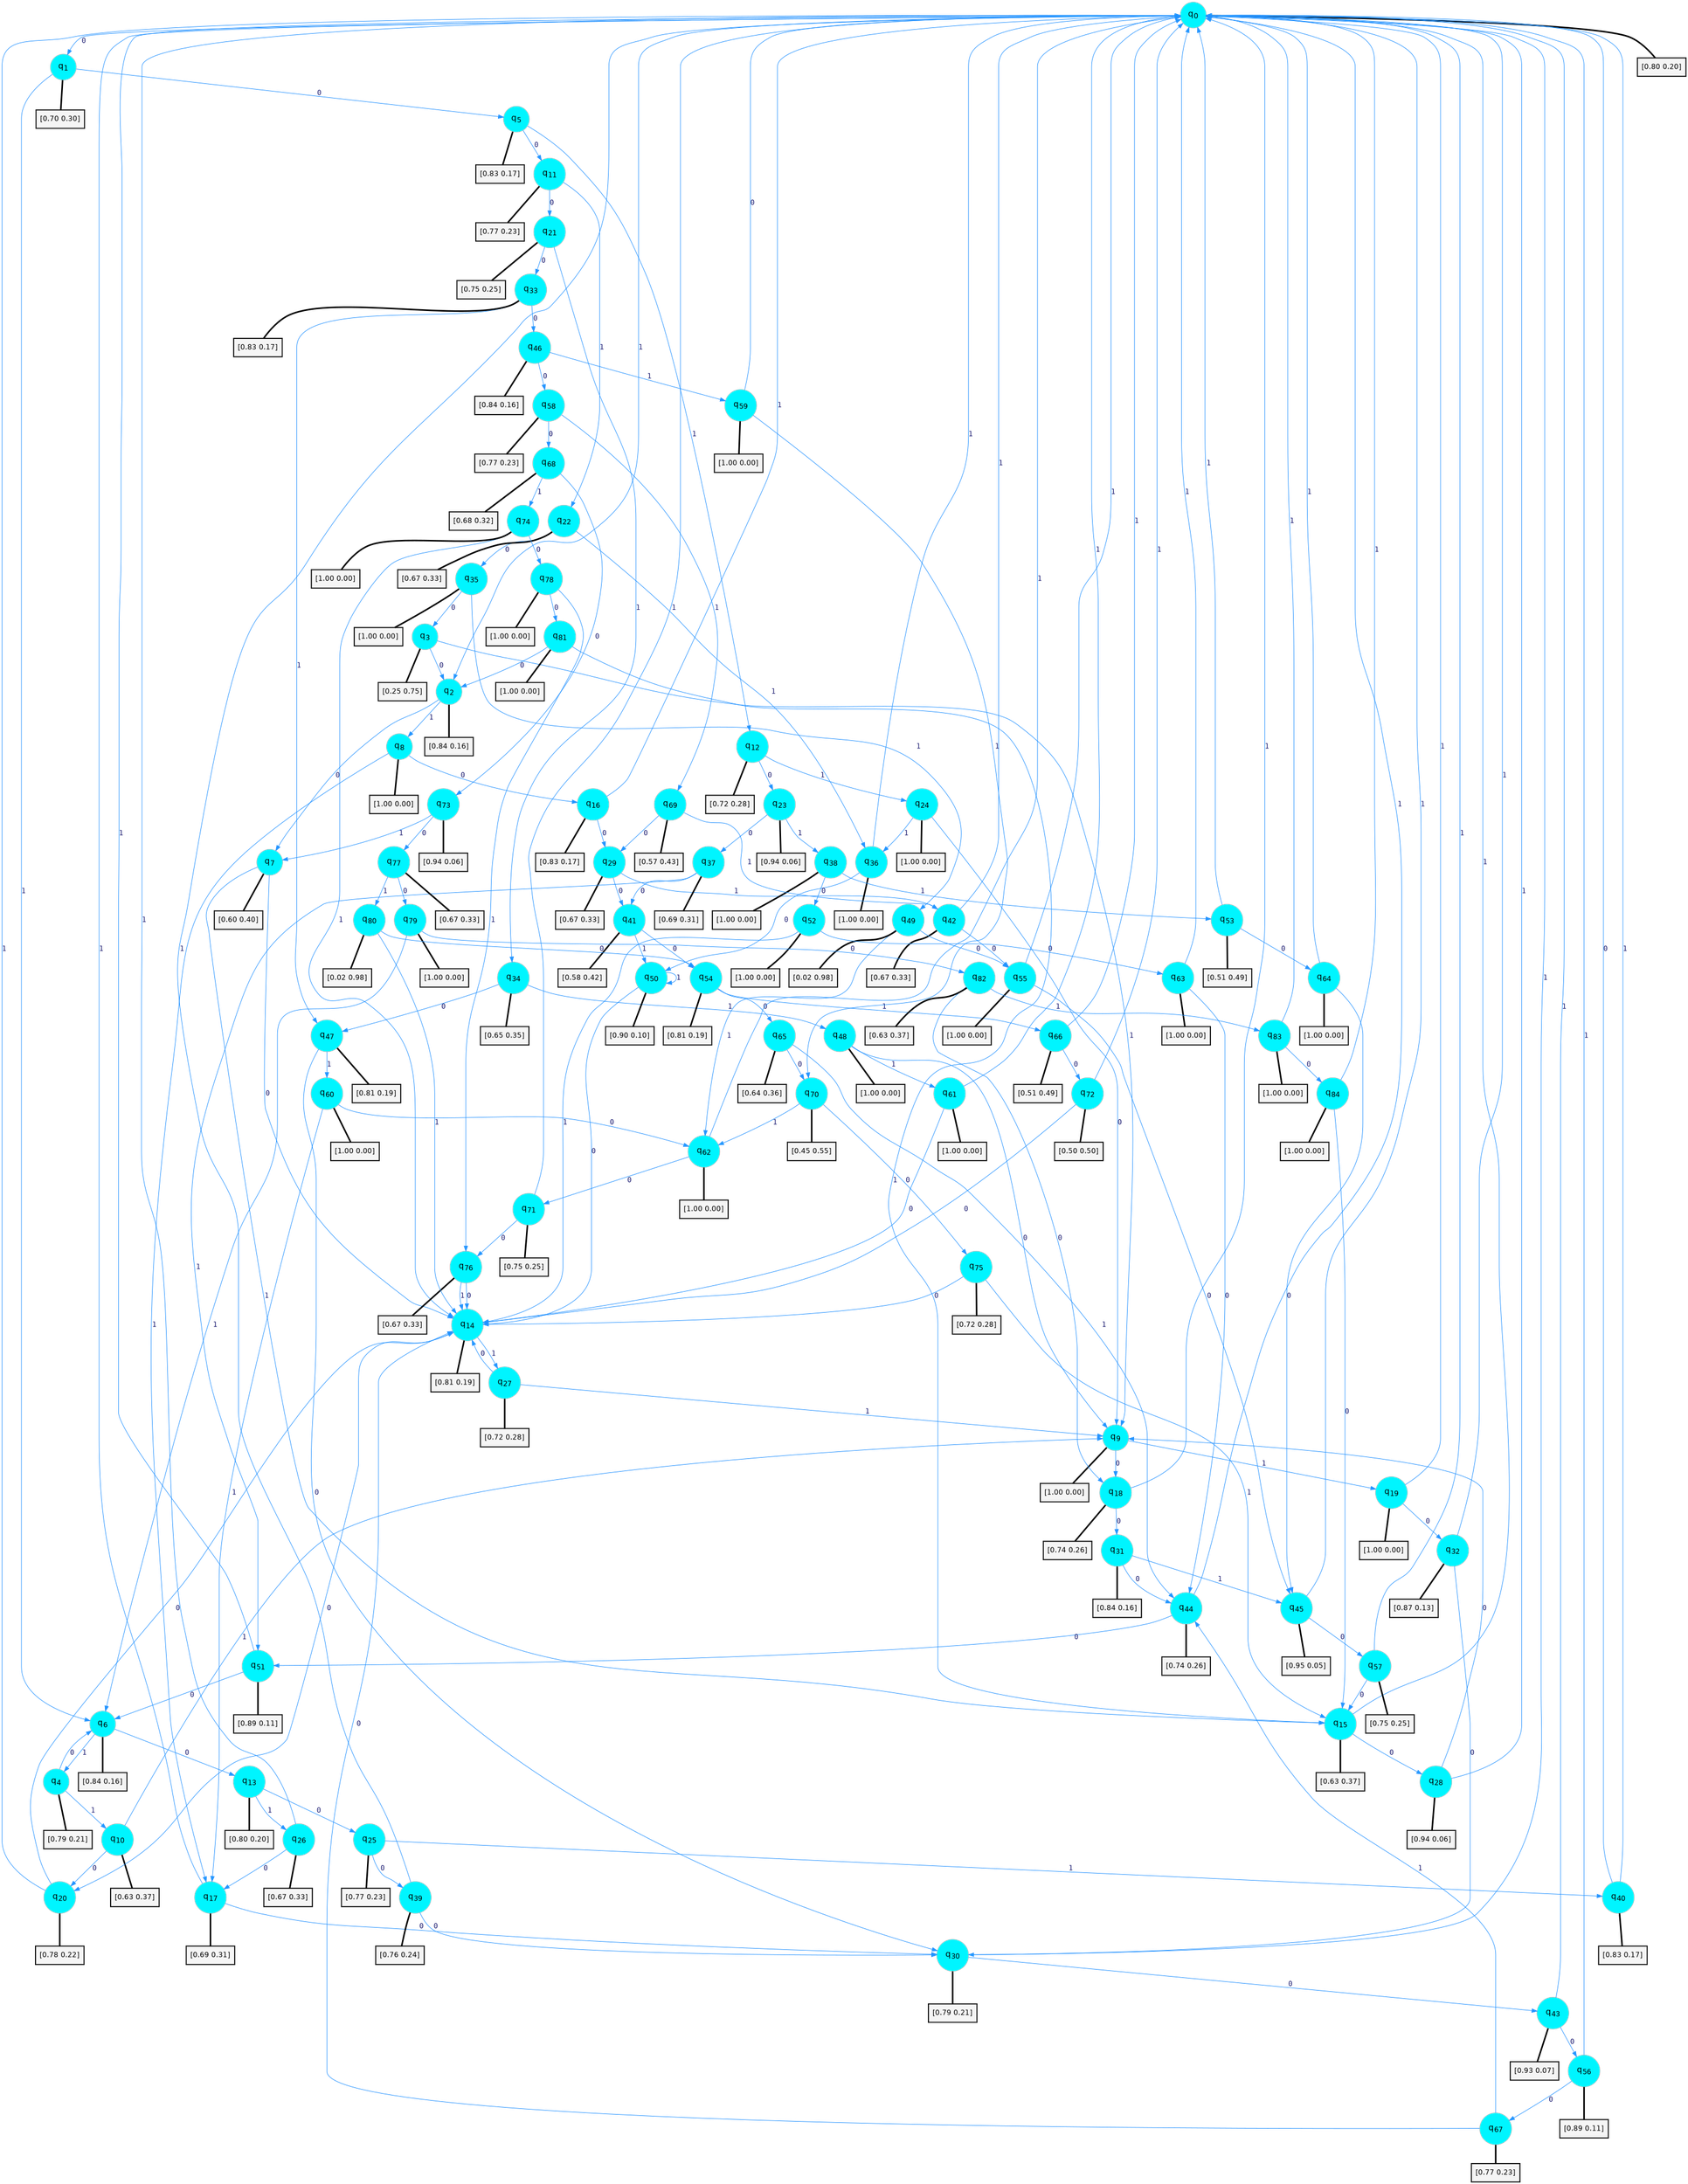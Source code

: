 digraph G {
graph [
bgcolor=transparent, dpi=300, rankdir=TD, size="40,25"];
node [
color=gray, fillcolor=turquoise1, fontcolor=black, fontname=Helvetica, fontsize=16, fontweight=bold, shape=circle, style=filled];
edge [
arrowsize=1, color=dodgerblue1, fontcolor=midnightblue, fontname=courier, fontweight=bold, penwidth=1, style=solid, weight=20];
0[label=<q<SUB>0</SUB>>];
1[label=<q<SUB>1</SUB>>];
2[label=<q<SUB>2</SUB>>];
3[label=<q<SUB>3</SUB>>];
4[label=<q<SUB>4</SUB>>];
5[label=<q<SUB>5</SUB>>];
6[label=<q<SUB>6</SUB>>];
7[label=<q<SUB>7</SUB>>];
8[label=<q<SUB>8</SUB>>];
9[label=<q<SUB>9</SUB>>];
10[label=<q<SUB>10</SUB>>];
11[label=<q<SUB>11</SUB>>];
12[label=<q<SUB>12</SUB>>];
13[label=<q<SUB>13</SUB>>];
14[label=<q<SUB>14</SUB>>];
15[label=<q<SUB>15</SUB>>];
16[label=<q<SUB>16</SUB>>];
17[label=<q<SUB>17</SUB>>];
18[label=<q<SUB>18</SUB>>];
19[label=<q<SUB>19</SUB>>];
20[label=<q<SUB>20</SUB>>];
21[label=<q<SUB>21</SUB>>];
22[label=<q<SUB>22</SUB>>];
23[label=<q<SUB>23</SUB>>];
24[label=<q<SUB>24</SUB>>];
25[label=<q<SUB>25</SUB>>];
26[label=<q<SUB>26</SUB>>];
27[label=<q<SUB>27</SUB>>];
28[label=<q<SUB>28</SUB>>];
29[label=<q<SUB>29</SUB>>];
30[label=<q<SUB>30</SUB>>];
31[label=<q<SUB>31</SUB>>];
32[label=<q<SUB>32</SUB>>];
33[label=<q<SUB>33</SUB>>];
34[label=<q<SUB>34</SUB>>];
35[label=<q<SUB>35</SUB>>];
36[label=<q<SUB>36</SUB>>];
37[label=<q<SUB>37</SUB>>];
38[label=<q<SUB>38</SUB>>];
39[label=<q<SUB>39</SUB>>];
40[label=<q<SUB>40</SUB>>];
41[label=<q<SUB>41</SUB>>];
42[label=<q<SUB>42</SUB>>];
43[label=<q<SUB>43</SUB>>];
44[label=<q<SUB>44</SUB>>];
45[label=<q<SUB>45</SUB>>];
46[label=<q<SUB>46</SUB>>];
47[label=<q<SUB>47</SUB>>];
48[label=<q<SUB>48</SUB>>];
49[label=<q<SUB>49</SUB>>];
50[label=<q<SUB>50</SUB>>];
51[label=<q<SUB>51</SUB>>];
52[label=<q<SUB>52</SUB>>];
53[label=<q<SUB>53</SUB>>];
54[label=<q<SUB>54</SUB>>];
55[label=<q<SUB>55</SUB>>];
56[label=<q<SUB>56</SUB>>];
57[label=<q<SUB>57</SUB>>];
58[label=<q<SUB>58</SUB>>];
59[label=<q<SUB>59</SUB>>];
60[label=<q<SUB>60</SUB>>];
61[label=<q<SUB>61</SUB>>];
62[label=<q<SUB>62</SUB>>];
63[label=<q<SUB>63</SUB>>];
64[label=<q<SUB>64</SUB>>];
65[label=<q<SUB>65</SUB>>];
66[label=<q<SUB>66</SUB>>];
67[label=<q<SUB>67</SUB>>];
68[label=<q<SUB>68</SUB>>];
69[label=<q<SUB>69</SUB>>];
70[label=<q<SUB>70</SUB>>];
71[label=<q<SUB>71</SUB>>];
72[label=<q<SUB>72</SUB>>];
73[label=<q<SUB>73</SUB>>];
74[label=<q<SUB>74</SUB>>];
75[label=<q<SUB>75</SUB>>];
76[label=<q<SUB>76</SUB>>];
77[label=<q<SUB>77</SUB>>];
78[label=<q<SUB>78</SUB>>];
79[label=<q<SUB>79</SUB>>];
80[label=<q<SUB>80</SUB>>];
81[label=<q<SUB>81</SUB>>];
82[label=<q<SUB>82</SUB>>];
83[label=<q<SUB>83</SUB>>];
84[label=<q<SUB>84</SUB>>];
85[label="[0.80 0.20]", shape=box,fontcolor=black, fontname=Helvetica, fontsize=14, penwidth=2, fillcolor=whitesmoke,color=black];
86[label="[0.70 0.30]", shape=box,fontcolor=black, fontname=Helvetica, fontsize=14, penwidth=2, fillcolor=whitesmoke,color=black];
87[label="[0.84 0.16]", shape=box,fontcolor=black, fontname=Helvetica, fontsize=14, penwidth=2, fillcolor=whitesmoke,color=black];
88[label="[0.25 0.75]", shape=box,fontcolor=black, fontname=Helvetica, fontsize=14, penwidth=2, fillcolor=whitesmoke,color=black];
89[label="[0.79 0.21]", shape=box,fontcolor=black, fontname=Helvetica, fontsize=14, penwidth=2, fillcolor=whitesmoke,color=black];
90[label="[0.83 0.17]", shape=box,fontcolor=black, fontname=Helvetica, fontsize=14, penwidth=2, fillcolor=whitesmoke,color=black];
91[label="[0.84 0.16]", shape=box,fontcolor=black, fontname=Helvetica, fontsize=14, penwidth=2, fillcolor=whitesmoke,color=black];
92[label="[0.60 0.40]", shape=box,fontcolor=black, fontname=Helvetica, fontsize=14, penwidth=2, fillcolor=whitesmoke,color=black];
93[label="[1.00 0.00]", shape=box,fontcolor=black, fontname=Helvetica, fontsize=14, penwidth=2, fillcolor=whitesmoke,color=black];
94[label="[1.00 0.00]", shape=box,fontcolor=black, fontname=Helvetica, fontsize=14, penwidth=2, fillcolor=whitesmoke,color=black];
95[label="[0.63 0.37]", shape=box,fontcolor=black, fontname=Helvetica, fontsize=14, penwidth=2, fillcolor=whitesmoke,color=black];
96[label="[0.77 0.23]", shape=box,fontcolor=black, fontname=Helvetica, fontsize=14, penwidth=2, fillcolor=whitesmoke,color=black];
97[label="[0.72 0.28]", shape=box,fontcolor=black, fontname=Helvetica, fontsize=14, penwidth=2, fillcolor=whitesmoke,color=black];
98[label="[0.80 0.20]", shape=box,fontcolor=black, fontname=Helvetica, fontsize=14, penwidth=2, fillcolor=whitesmoke,color=black];
99[label="[0.81 0.19]", shape=box,fontcolor=black, fontname=Helvetica, fontsize=14, penwidth=2, fillcolor=whitesmoke,color=black];
100[label="[0.63 0.37]", shape=box,fontcolor=black, fontname=Helvetica, fontsize=14, penwidth=2, fillcolor=whitesmoke,color=black];
101[label="[0.83 0.17]", shape=box,fontcolor=black, fontname=Helvetica, fontsize=14, penwidth=2, fillcolor=whitesmoke,color=black];
102[label="[0.69 0.31]", shape=box,fontcolor=black, fontname=Helvetica, fontsize=14, penwidth=2, fillcolor=whitesmoke,color=black];
103[label="[0.74 0.26]", shape=box,fontcolor=black, fontname=Helvetica, fontsize=14, penwidth=2, fillcolor=whitesmoke,color=black];
104[label="[1.00 0.00]", shape=box,fontcolor=black, fontname=Helvetica, fontsize=14, penwidth=2, fillcolor=whitesmoke,color=black];
105[label="[0.78 0.22]", shape=box,fontcolor=black, fontname=Helvetica, fontsize=14, penwidth=2, fillcolor=whitesmoke,color=black];
106[label="[0.75 0.25]", shape=box,fontcolor=black, fontname=Helvetica, fontsize=14, penwidth=2, fillcolor=whitesmoke,color=black];
107[label="[0.67 0.33]", shape=box,fontcolor=black, fontname=Helvetica, fontsize=14, penwidth=2, fillcolor=whitesmoke,color=black];
108[label="[0.94 0.06]", shape=box,fontcolor=black, fontname=Helvetica, fontsize=14, penwidth=2, fillcolor=whitesmoke,color=black];
109[label="[1.00 0.00]", shape=box,fontcolor=black, fontname=Helvetica, fontsize=14, penwidth=2, fillcolor=whitesmoke,color=black];
110[label="[0.77 0.23]", shape=box,fontcolor=black, fontname=Helvetica, fontsize=14, penwidth=2, fillcolor=whitesmoke,color=black];
111[label="[0.67 0.33]", shape=box,fontcolor=black, fontname=Helvetica, fontsize=14, penwidth=2, fillcolor=whitesmoke,color=black];
112[label="[0.72 0.28]", shape=box,fontcolor=black, fontname=Helvetica, fontsize=14, penwidth=2, fillcolor=whitesmoke,color=black];
113[label="[0.94 0.06]", shape=box,fontcolor=black, fontname=Helvetica, fontsize=14, penwidth=2, fillcolor=whitesmoke,color=black];
114[label="[0.67 0.33]", shape=box,fontcolor=black, fontname=Helvetica, fontsize=14, penwidth=2, fillcolor=whitesmoke,color=black];
115[label="[0.79 0.21]", shape=box,fontcolor=black, fontname=Helvetica, fontsize=14, penwidth=2, fillcolor=whitesmoke,color=black];
116[label="[0.84 0.16]", shape=box,fontcolor=black, fontname=Helvetica, fontsize=14, penwidth=2, fillcolor=whitesmoke,color=black];
117[label="[0.87 0.13]", shape=box,fontcolor=black, fontname=Helvetica, fontsize=14, penwidth=2, fillcolor=whitesmoke,color=black];
118[label="[0.83 0.17]", shape=box,fontcolor=black, fontname=Helvetica, fontsize=14, penwidth=2, fillcolor=whitesmoke,color=black];
119[label="[0.65 0.35]", shape=box,fontcolor=black, fontname=Helvetica, fontsize=14, penwidth=2, fillcolor=whitesmoke,color=black];
120[label="[1.00 0.00]", shape=box,fontcolor=black, fontname=Helvetica, fontsize=14, penwidth=2, fillcolor=whitesmoke,color=black];
121[label="[1.00 0.00]", shape=box,fontcolor=black, fontname=Helvetica, fontsize=14, penwidth=2, fillcolor=whitesmoke,color=black];
122[label="[0.69 0.31]", shape=box,fontcolor=black, fontname=Helvetica, fontsize=14, penwidth=2, fillcolor=whitesmoke,color=black];
123[label="[1.00 0.00]", shape=box,fontcolor=black, fontname=Helvetica, fontsize=14, penwidth=2, fillcolor=whitesmoke,color=black];
124[label="[0.76 0.24]", shape=box,fontcolor=black, fontname=Helvetica, fontsize=14, penwidth=2, fillcolor=whitesmoke,color=black];
125[label="[0.83 0.17]", shape=box,fontcolor=black, fontname=Helvetica, fontsize=14, penwidth=2, fillcolor=whitesmoke,color=black];
126[label="[0.58 0.42]", shape=box,fontcolor=black, fontname=Helvetica, fontsize=14, penwidth=2, fillcolor=whitesmoke,color=black];
127[label="[0.67 0.33]", shape=box,fontcolor=black, fontname=Helvetica, fontsize=14, penwidth=2, fillcolor=whitesmoke,color=black];
128[label="[0.93 0.07]", shape=box,fontcolor=black, fontname=Helvetica, fontsize=14, penwidth=2, fillcolor=whitesmoke,color=black];
129[label="[0.74 0.26]", shape=box,fontcolor=black, fontname=Helvetica, fontsize=14, penwidth=2, fillcolor=whitesmoke,color=black];
130[label="[0.95 0.05]", shape=box,fontcolor=black, fontname=Helvetica, fontsize=14, penwidth=2, fillcolor=whitesmoke,color=black];
131[label="[0.84 0.16]", shape=box,fontcolor=black, fontname=Helvetica, fontsize=14, penwidth=2, fillcolor=whitesmoke,color=black];
132[label="[0.81 0.19]", shape=box,fontcolor=black, fontname=Helvetica, fontsize=14, penwidth=2, fillcolor=whitesmoke,color=black];
133[label="[1.00 0.00]", shape=box,fontcolor=black, fontname=Helvetica, fontsize=14, penwidth=2, fillcolor=whitesmoke,color=black];
134[label="[0.02 0.98]", shape=box,fontcolor=black, fontname=Helvetica, fontsize=14, penwidth=2, fillcolor=whitesmoke,color=black];
135[label="[0.90 0.10]", shape=box,fontcolor=black, fontname=Helvetica, fontsize=14, penwidth=2, fillcolor=whitesmoke,color=black];
136[label="[0.89 0.11]", shape=box,fontcolor=black, fontname=Helvetica, fontsize=14, penwidth=2, fillcolor=whitesmoke,color=black];
137[label="[1.00 0.00]", shape=box,fontcolor=black, fontname=Helvetica, fontsize=14, penwidth=2, fillcolor=whitesmoke,color=black];
138[label="[0.51 0.49]", shape=box,fontcolor=black, fontname=Helvetica, fontsize=14, penwidth=2, fillcolor=whitesmoke,color=black];
139[label="[0.81 0.19]", shape=box,fontcolor=black, fontname=Helvetica, fontsize=14, penwidth=2, fillcolor=whitesmoke,color=black];
140[label="[1.00 0.00]", shape=box,fontcolor=black, fontname=Helvetica, fontsize=14, penwidth=2, fillcolor=whitesmoke,color=black];
141[label="[0.89 0.11]", shape=box,fontcolor=black, fontname=Helvetica, fontsize=14, penwidth=2, fillcolor=whitesmoke,color=black];
142[label="[0.75 0.25]", shape=box,fontcolor=black, fontname=Helvetica, fontsize=14, penwidth=2, fillcolor=whitesmoke,color=black];
143[label="[0.77 0.23]", shape=box,fontcolor=black, fontname=Helvetica, fontsize=14, penwidth=2, fillcolor=whitesmoke,color=black];
144[label="[1.00 0.00]", shape=box,fontcolor=black, fontname=Helvetica, fontsize=14, penwidth=2, fillcolor=whitesmoke,color=black];
145[label="[1.00 0.00]", shape=box,fontcolor=black, fontname=Helvetica, fontsize=14, penwidth=2, fillcolor=whitesmoke,color=black];
146[label="[1.00 0.00]", shape=box,fontcolor=black, fontname=Helvetica, fontsize=14, penwidth=2, fillcolor=whitesmoke,color=black];
147[label="[1.00 0.00]", shape=box,fontcolor=black, fontname=Helvetica, fontsize=14, penwidth=2, fillcolor=whitesmoke,color=black];
148[label="[1.00 0.00]", shape=box,fontcolor=black, fontname=Helvetica, fontsize=14, penwidth=2, fillcolor=whitesmoke,color=black];
149[label="[1.00 0.00]", shape=box,fontcolor=black, fontname=Helvetica, fontsize=14, penwidth=2, fillcolor=whitesmoke,color=black];
150[label="[0.64 0.36]", shape=box,fontcolor=black, fontname=Helvetica, fontsize=14, penwidth=2, fillcolor=whitesmoke,color=black];
151[label="[0.51 0.49]", shape=box,fontcolor=black, fontname=Helvetica, fontsize=14, penwidth=2, fillcolor=whitesmoke,color=black];
152[label="[0.77 0.23]", shape=box,fontcolor=black, fontname=Helvetica, fontsize=14, penwidth=2, fillcolor=whitesmoke,color=black];
153[label="[0.68 0.32]", shape=box,fontcolor=black, fontname=Helvetica, fontsize=14, penwidth=2, fillcolor=whitesmoke,color=black];
154[label="[0.57 0.43]", shape=box,fontcolor=black, fontname=Helvetica, fontsize=14, penwidth=2, fillcolor=whitesmoke,color=black];
155[label="[0.45 0.55]", shape=box,fontcolor=black, fontname=Helvetica, fontsize=14, penwidth=2, fillcolor=whitesmoke,color=black];
156[label="[0.75 0.25]", shape=box,fontcolor=black, fontname=Helvetica, fontsize=14, penwidth=2, fillcolor=whitesmoke,color=black];
157[label="[0.50 0.50]", shape=box,fontcolor=black, fontname=Helvetica, fontsize=14, penwidth=2, fillcolor=whitesmoke,color=black];
158[label="[0.94 0.06]", shape=box,fontcolor=black, fontname=Helvetica, fontsize=14, penwidth=2, fillcolor=whitesmoke,color=black];
159[label="[1.00 0.00]", shape=box,fontcolor=black, fontname=Helvetica, fontsize=14, penwidth=2, fillcolor=whitesmoke,color=black];
160[label="[0.72 0.28]", shape=box,fontcolor=black, fontname=Helvetica, fontsize=14, penwidth=2, fillcolor=whitesmoke,color=black];
161[label="[0.67 0.33]", shape=box,fontcolor=black, fontname=Helvetica, fontsize=14, penwidth=2, fillcolor=whitesmoke,color=black];
162[label="[0.67 0.33]", shape=box,fontcolor=black, fontname=Helvetica, fontsize=14, penwidth=2, fillcolor=whitesmoke,color=black];
163[label="[1.00 0.00]", shape=box,fontcolor=black, fontname=Helvetica, fontsize=14, penwidth=2, fillcolor=whitesmoke,color=black];
164[label="[1.00 0.00]", shape=box,fontcolor=black, fontname=Helvetica, fontsize=14, penwidth=2, fillcolor=whitesmoke,color=black];
165[label="[0.02 0.98]", shape=box,fontcolor=black, fontname=Helvetica, fontsize=14, penwidth=2, fillcolor=whitesmoke,color=black];
166[label="[1.00 0.00]", shape=box,fontcolor=black, fontname=Helvetica, fontsize=14, penwidth=2, fillcolor=whitesmoke,color=black];
167[label="[0.63 0.37]", shape=box,fontcolor=black, fontname=Helvetica, fontsize=14, penwidth=2, fillcolor=whitesmoke,color=black];
168[label="[1.00 0.00]", shape=box,fontcolor=black, fontname=Helvetica, fontsize=14, penwidth=2, fillcolor=whitesmoke,color=black];
169[label="[1.00 0.00]", shape=box,fontcolor=black, fontname=Helvetica, fontsize=14, penwidth=2, fillcolor=whitesmoke,color=black];
0->1 [label=0];
0->2 [label=1];
0->85 [arrowhead=none, penwidth=3,color=black];
1->5 [label=0];
1->6 [label=1];
1->86 [arrowhead=none, penwidth=3,color=black];
2->7 [label=0];
2->8 [label=1];
2->87 [arrowhead=none, penwidth=3,color=black];
3->2 [label=0];
3->9 [label=1];
3->88 [arrowhead=none, penwidth=3,color=black];
4->6 [label=0];
4->10 [label=1];
4->89 [arrowhead=none, penwidth=3,color=black];
5->11 [label=0];
5->12 [label=1];
5->90 [arrowhead=none, penwidth=3,color=black];
6->13 [label=0];
6->4 [label=1];
6->91 [arrowhead=none, penwidth=3,color=black];
7->14 [label=0];
7->15 [label=1];
7->92 [arrowhead=none, penwidth=3,color=black];
8->16 [label=0];
8->17 [label=1];
8->93 [arrowhead=none, penwidth=3,color=black];
9->18 [label=0];
9->19 [label=1];
9->94 [arrowhead=none, penwidth=3,color=black];
10->20 [label=0];
10->9 [label=1];
10->95 [arrowhead=none, penwidth=3,color=black];
11->21 [label=0];
11->22 [label=1];
11->96 [arrowhead=none, penwidth=3,color=black];
12->23 [label=0];
12->24 [label=1];
12->97 [arrowhead=none, penwidth=3,color=black];
13->25 [label=0];
13->26 [label=1];
13->98 [arrowhead=none, penwidth=3,color=black];
14->20 [label=0];
14->27 [label=1];
14->99 [arrowhead=none, penwidth=3,color=black];
15->28 [label=0];
15->0 [label=1];
15->100 [arrowhead=none, penwidth=3,color=black];
16->29 [label=0];
16->0 [label=1];
16->101 [arrowhead=none, penwidth=3,color=black];
17->30 [label=0];
17->0 [label=1];
17->102 [arrowhead=none, penwidth=3,color=black];
18->31 [label=0];
18->0 [label=1];
18->103 [arrowhead=none, penwidth=3,color=black];
19->32 [label=0];
19->0 [label=1];
19->104 [arrowhead=none, penwidth=3,color=black];
20->14 [label=0];
20->0 [label=1];
20->105 [arrowhead=none, penwidth=3,color=black];
21->33 [label=0];
21->34 [label=1];
21->106 [arrowhead=none, penwidth=3,color=black];
22->35 [label=0];
22->36 [label=1];
22->107 [arrowhead=none, penwidth=3,color=black];
23->37 [label=0];
23->38 [label=1];
23->108 [arrowhead=none, penwidth=3,color=black];
24->9 [label=0];
24->36 [label=1];
24->109 [arrowhead=none, penwidth=3,color=black];
25->39 [label=0];
25->40 [label=1];
25->110 [arrowhead=none, penwidth=3,color=black];
26->17 [label=0];
26->0 [label=1];
26->111 [arrowhead=none, penwidth=3,color=black];
27->14 [label=0];
27->9 [label=1];
27->112 [arrowhead=none, penwidth=3,color=black];
28->9 [label=0];
28->0 [label=1];
28->113 [arrowhead=none, penwidth=3,color=black];
29->41 [label=0];
29->42 [label=1];
29->114 [arrowhead=none, penwidth=3,color=black];
30->43 [label=0];
30->0 [label=1];
30->115 [arrowhead=none, penwidth=3,color=black];
31->44 [label=0];
31->45 [label=1];
31->116 [arrowhead=none, penwidth=3,color=black];
32->30 [label=0];
32->0 [label=1];
32->117 [arrowhead=none, penwidth=3,color=black];
33->46 [label=0];
33->47 [label=1];
33->118 [arrowhead=none, penwidth=3,color=black];
34->47 [label=0];
34->48 [label=1];
34->119 [arrowhead=none, penwidth=3,color=black];
35->3 [label=0];
35->49 [label=1];
35->120 [arrowhead=none, penwidth=3,color=black];
36->50 [label=0];
36->0 [label=1];
36->121 [arrowhead=none, penwidth=3,color=black];
37->41 [label=0];
37->51 [label=1];
37->122 [arrowhead=none, penwidth=3,color=black];
38->52 [label=0];
38->53 [label=1];
38->123 [arrowhead=none, penwidth=3,color=black];
39->30 [label=0];
39->0 [label=1];
39->124 [arrowhead=none, penwidth=3,color=black];
40->0 [label=0];
40->0 [label=1];
40->125 [arrowhead=none, penwidth=3,color=black];
41->54 [label=0];
41->50 [label=1];
41->126 [arrowhead=none, penwidth=3,color=black];
42->55 [label=0];
42->0 [label=1];
42->127 [arrowhead=none, penwidth=3,color=black];
43->56 [label=0];
43->0 [label=1];
43->128 [arrowhead=none, penwidth=3,color=black];
44->51 [label=0];
44->0 [label=1];
44->129 [arrowhead=none, penwidth=3,color=black];
45->57 [label=0];
45->0 [label=1];
45->130 [arrowhead=none, penwidth=3,color=black];
46->58 [label=0];
46->59 [label=1];
46->131 [arrowhead=none, penwidth=3,color=black];
47->30 [label=0];
47->60 [label=1];
47->132 [arrowhead=none, penwidth=3,color=black];
48->9 [label=0];
48->61 [label=1];
48->133 [arrowhead=none, penwidth=3,color=black];
49->55 [label=0];
49->62 [label=1];
49->134 [arrowhead=none, penwidth=3,color=black];
50->14 [label=0];
50->50 [label=1];
50->135 [arrowhead=none, penwidth=3,color=black];
51->6 [label=0];
51->0 [label=1];
51->136 [arrowhead=none, penwidth=3,color=black];
52->63 [label=0];
52->14 [label=1];
52->137 [arrowhead=none, penwidth=3,color=black];
53->64 [label=0];
53->0 [label=1];
53->138 [arrowhead=none, penwidth=3,color=black];
54->65 [label=0];
54->66 [label=1];
54->139 [arrowhead=none, penwidth=3,color=black];
55->45 [label=0];
55->0 [label=1];
55->140 [arrowhead=none, penwidth=3,color=black];
56->67 [label=0];
56->0 [label=1];
56->141 [arrowhead=none, penwidth=3,color=black];
57->15 [label=0];
57->0 [label=1];
57->142 [arrowhead=none, penwidth=3,color=black];
58->68 [label=0];
58->69 [label=1];
58->143 [arrowhead=none, penwidth=3,color=black];
59->0 [label=0];
59->70 [label=1];
59->144 [arrowhead=none, penwidth=3,color=black];
60->62 [label=0];
60->17 [label=1];
60->145 [arrowhead=none, penwidth=3,color=black];
61->14 [label=0];
61->0 [label=1];
61->146 [arrowhead=none, penwidth=3,color=black];
62->71 [label=0];
62->0 [label=1];
62->147 [arrowhead=none, penwidth=3,color=black];
63->44 [label=0];
63->0 [label=1];
63->148 [arrowhead=none, penwidth=3,color=black];
64->45 [label=0];
64->0 [label=1];
64->149 [arrowhead=none, penwidth=3,color=black];
65->70 [label=0];
65->44 [label=1];
65->150 [arrowhead=none, penwidth=3,color=black];
66->72 [label=0];
66->0 [label=1];
66->151 [arrowhead=none, penwidth=3,color=black];
67->14 [label=0];
67->44 [label=1];
67->152 [arrowhead=none, penwidth=3,color=black];
68->73 [label=0];
68->74 [label=1];
68->153 [arrowhead=none, penwidth=3,color=black];
69->29 [label=0];
69->42 [label=1];
69->154 [arrowhead=none, penwidth=3,color=black];
70->75 [label=0];
70->62 [label=1];
70->155 [arrowhead=none, penwidth=3,color=black];
71->76 [label=0];
71->0 [label=1];
71->156 [arrowhead=none, penwidth=3,color=black];
72->14 [label=0];
72->0 [label=1];
72->157 [arrowhead=none, penwidth=3,color=black];
73->77 [label=0];
73->7 [label=1];
73->158 [arrowhead=none, penwidth=3,color=black];
74->78 [label=0];
74->14 [label=1];
74->159 [arrowhead=none, penwidth=3,color=black];
75->14 [label=0];
75->15 [label=1];
75->160 [arrowhead=none, penwidth=3,color=black];
76->14 [label=0];
76->14 [label=1];
76->161 [arrowhead=none, penwidth=3,color=black];
77->79 [label=0];
77->80 [label=1];
77->162 [arrowhead=none, penwidth=3,color=black];
78->81 [label=0];
78->76 [label=1];
78->163 [arrowhead=none, penwidth=3,color=black];
79->82 [label=0];
79->6 [label=1];
79->164 [arrowhead=none, penwidth=3,color=black];
80->54 [label=0];
80->14 [label=1];
80->165 [arrowhead=none, penwidth=3,color=black];
81->2 [label=0];
81->15 [label=1];
81->166 [arrowhead=none, penwidth=3,color=black];
82->18 [label=0];
82->83 [label=1];
82->167 [arrowhead=none, penwidth=3,color=black];
83->84 [label=0];
83->0 [label=1];
83->168 [arrowhead=none, penwidth=3,color=black];
84->15 [label=0];
84->0 [label=1];
84->169 [arrowhead=none, penwidth=3,color=black];
}
